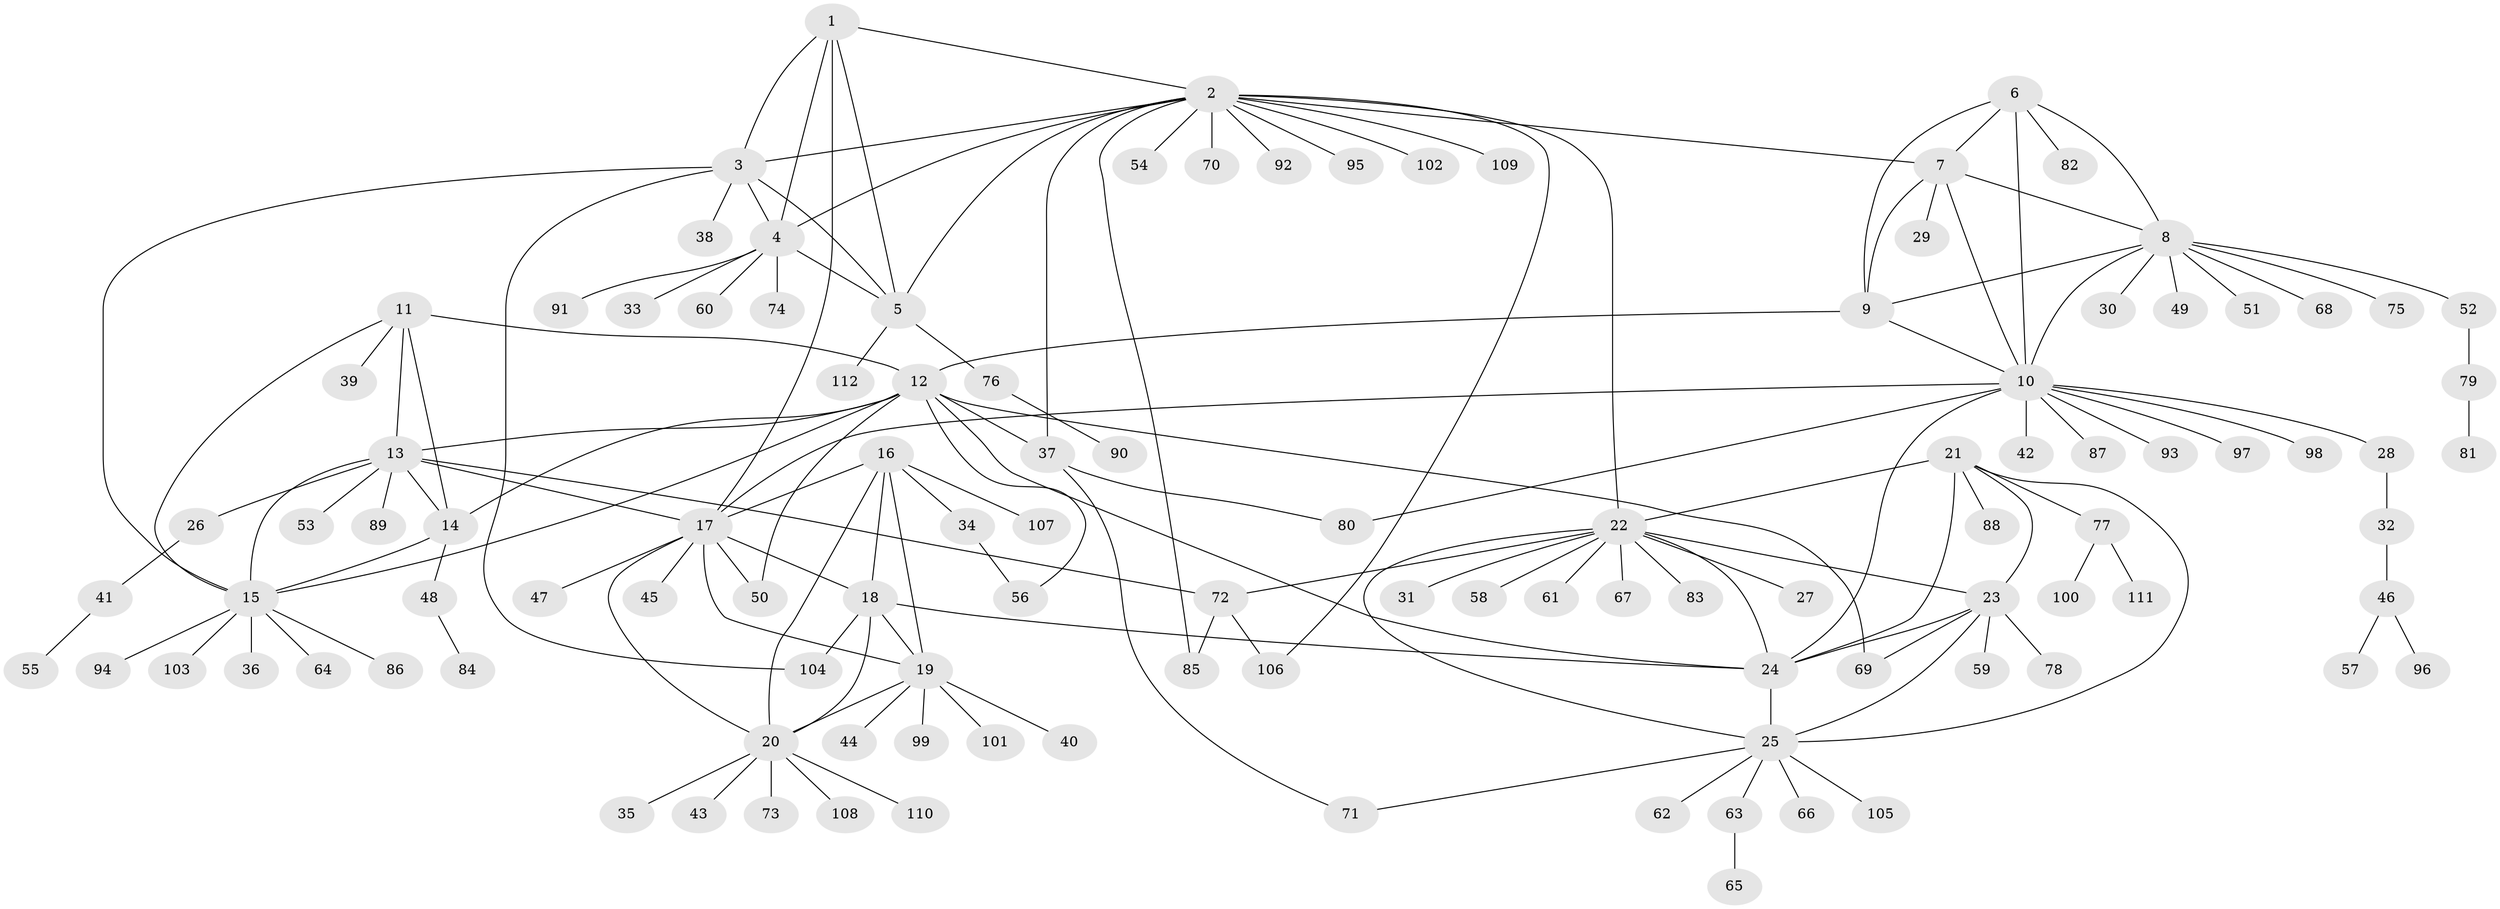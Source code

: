 // Generated by graph-tools (version 1.1) at 2025/50/03/09/25 03:50:36]
// undirected, 112 vertices, 157 edges
graph export_dot {
graph [start="1"]
  node [color=gray90,style=filled];
  1;
  2;
  3;
  4;
  5;
  6;
  7;
  8;
  9;
  10;
  11;
  12;
  13;
  14;
  15;
  16;
  17;
  18;
  19;
  20;
  21;
  22;
  23;
  24;
  25;
  26;
  27;
  28;
  29;
  30;
  31;
  32;
  33;
  34;
  35;
  36;
  37;
  38;
  39;
  40;
  41;
  42;
  43;
  44;
  45;
  46;
  47;
  48;
  49;
  50;
  51;
  52;
  53;
  54;
  55;
  56;
  57;
  58;
  59;
  60;
  61;
  62;
  63;
  64;
  65;
  66;
  67;
  68;
  69;
  70;
  71;
  72;
  73;
  74;
  75;
  76;
  77;
  78;
  79;
  80;
  81;
  82;
  83;
  84;
  85;
  86;
  87;
  88;
  89;
  90;
  91;
  92;
  93;
  94;
  95;
  96;
  97;
  98;
  99;
  100;
  101;
  102;
  103;
  104;
  105;
  106;
  107;
  108;
  109;
  110;
  111;
  112;
  1 -- 2;
  1 -- 3;
  1 -- 4;
  1 -- 5;
  1 -- 17;
  2 -- 3;
  2 -- 4;
  2 -- 5;
  2 -- 7;
  2 -- 22;
  2 -- 37;
  2 -- 54;
  2 -- 70;
  2 -- 85;
  2 -- 92;
  2 -- 95;
  2 -- 102;
  2 -- 106;
  2 -- 109;
  3 -- 4;
  3 -- 5;
  3 -- 15;
  3 -- 38;
  3 -- 104;
  4 -- 5;
  4 -- 33;
  4 -- 60;
  4 -- 74;
  4 -- 91;
  5 -- 76;
  5 -- 112;
  6 -- 7;
  6 -- 8;
  6 -- 9;
  6 -- 10;
  6 -- 82;
  7 -- 8;
  7 -- 9;
  7 -- 10;
  7 -- 29;
  8 -- 9;
  8 -- 10;
  8 -- 30;
  8 -- 49;
  8 -- 51;
  8 -- 52;
  8 -- 68;
  8 -- 75;
  9 -- 10;
  9 -- 12;
  10 -- 17;
  10 -- 24;
  10 -- 28;
  10 -- 42;
  10 -- 80;
  10 -- 87;
  10 -- 93;
  10 -- 97;
  10 -- 98;
  11 -- 12;
  11 -- 13;
  11 -- 14;
  11 -- 15;
  11 -- 39;
  12 -- 13;
  12 -- 14;
  12 -- 15;
  12 -- 24;
  12 -- 37;
  12 -- 50;
  12 -- 56;
  12 -- 69;
  13 -- 14;
  13 -- 15;
  13 -- 17;
  13 -- 26;
  13 -- 53;
  13 -- 72;
  13 -- 89;
  14 -- 15;
  14 -- 48;
  15 -- 36;
  15 -- 64;
  15 -- 86;
  15 -- 94;
  15 -- 103;
  16 -- 17;
  16 -- 18;
  16 -- 19;
  16 -- 20;
  16 -- 34;
  16 -- 107;
  17 -- 18;
  17 -- 19;
  17 -- 20;
  17 -- 45;
  17 -- 47;
  17 -- 50;
  18 -- 19;
  18 -- 20;
  18 -- 24;
  18 -- 104;
  19 -- 20;
  19 -- 40;
  19 -- 44;
  19 -- 99;
  19 -- 101;
  20 -- 35;
  20 -- 43;
  20 -- 73;
  20 -- 108;
  20 -- 110;
  21 -- 22;
  21 -- 23;
  21 -- 24;
  21 -- 25;
  21 -- 77;
  21 -- 88;
  22 -- 23;
  22 -- 24;
  22 -- 25;
  22 -- 27;
  22 -- 31;
  22 -- 58;
  22 -- 61;
  22 -- 67;
  22 -- 72;
  22 -- 83;
  23 -- 24;
  23 -- 25;
  23 -- 59;
  23 -- 69;
  23 -- 78;
  24 -- 25;
  25 -- 62;
  25 -- 63;
  25 -- 66;
  25 -- 71;
  25 -- 105;
  26 -- 41;
  28 -- 32;
  32 -- 46;
  34 -- 56;
  37 -- 71;
  37 -- 80;
  41 -- 55;
  46 -- 57;
  46 -- 96;
  48 -- 84;
  52 -- 79;
  63 -- 65;
  72 -- 85;
  72 -- 106;
  76 -- 90;
  77 -- 100;
  77 -- 111;
  79 -- 81;
}
